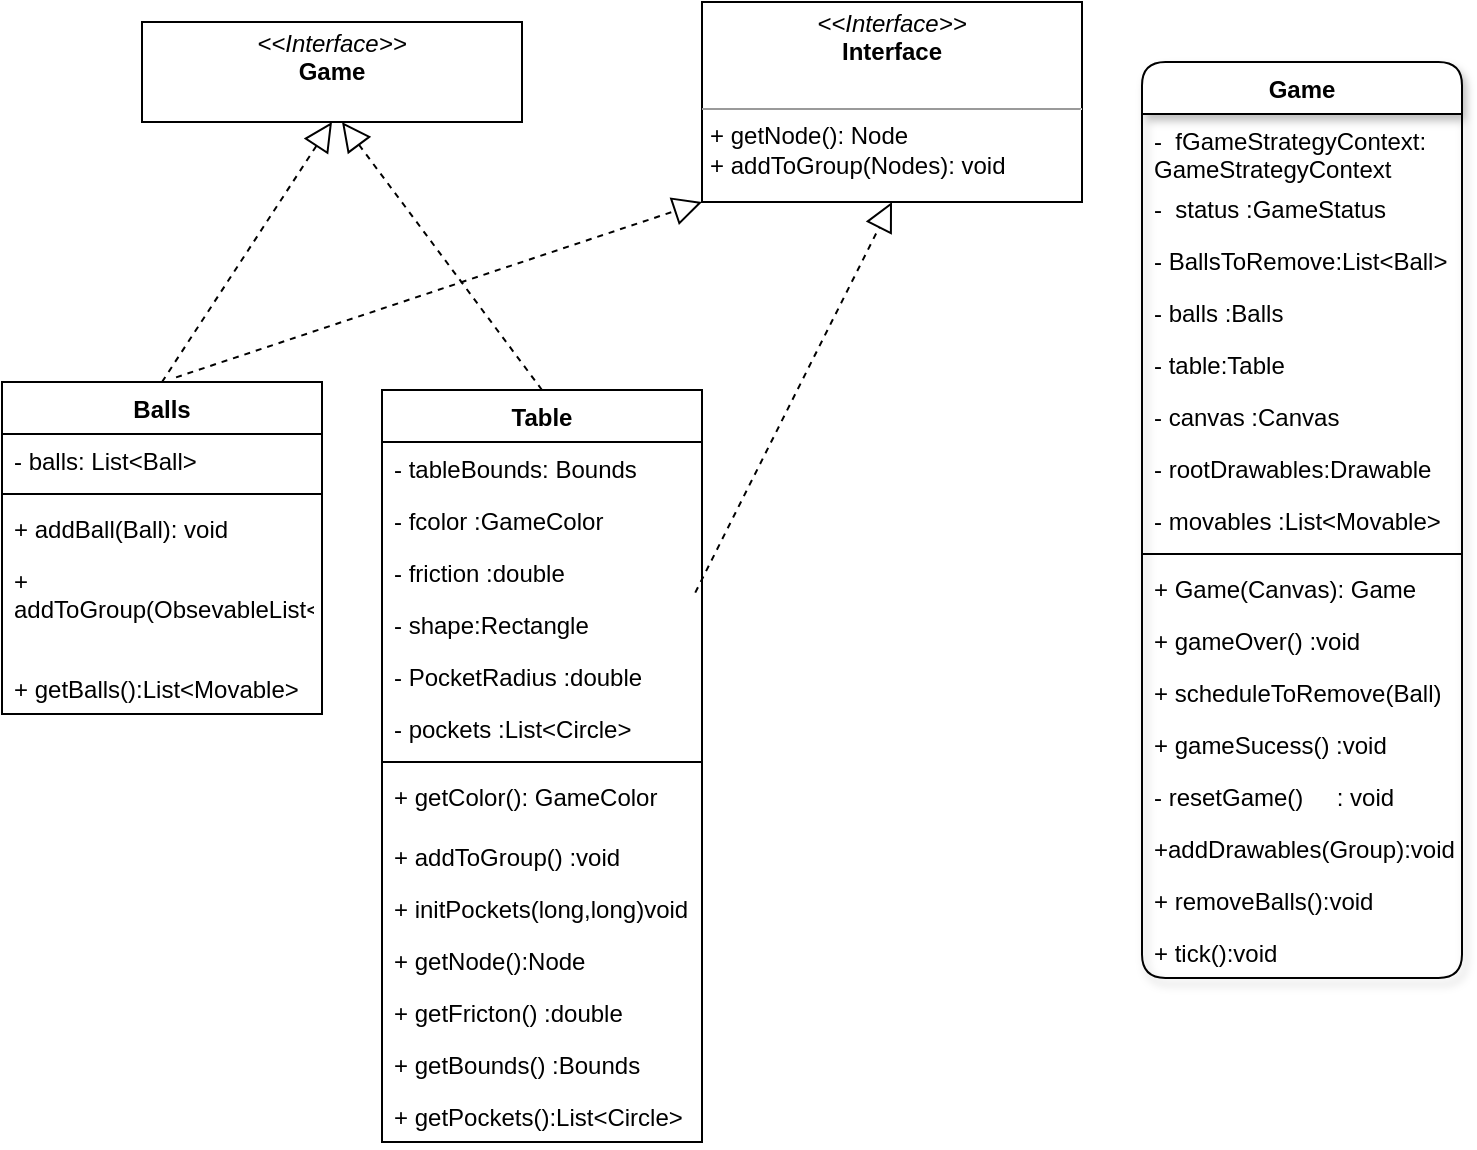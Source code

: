 <mxfile version="22.1.2" type="device">
  <diagram name="第 1 页" id="thpbFXfwcJw1ZEVnWx6r">
    <mxGraphModel dx="767" dy="1287" grid="1" gridSize="10" guides="1" tooltips="1" connect="1" arrows="1" fold="1" page="1" pageScale="1" pageWidth="827" pageHeight="1169" math="0" shadow="0">
      <root>
        <mxCell id="0" />
        <mxCell id="1" parent="0" />
        <mxCell id="WRi-JUvHWAIsA3Zpq9P--43" value="Game" style="swimlane;fontStyle=1;align=center;verticalAlign=top;childLayout=stackLayout;horizontal=1;startSize=26;horizontalStack=0;resizeParent=1;resizeParentMax=0;resizeLast=0;collapsible=1;marginBottom=0;whiteSpace=wrap;html=1;rounded=1;glass=0;shadow=1;swimlaneLine=1;fillStyle=auto;swimlaneFillColor=none;gradientColor=none;" vertex="1" parent="1">
          <mxGeometry x="590" y="80" width="160" height="458" as="geometry" />
        </mxCell>
        <mxCell id="WRi-JUvHWAIsA3Zpq9P--44" value="-&amp;nbsp; fGameStrategyContext: GameStrategyContext" style="text;strokeColor=none;fillColor=none;align=left;verticalAlign=top;spacingLeft=4;spacingRight=4;overflow=hidden;rotatable=0;points=[[0,0.5],[1,0.5]];portConstraint=eastwest;whiteSpace=wrap;html=1;" vertex="1" parent="WRi-JUvHWAIsA3Zpq9P--43">
          <mxGeometry y="26" width="160" height="34" as="geometry" />
        </mxCell>
        <mxCell id="WRi-JUvHWAIsA3Zpq9P--48" value="-&amp;nbsp; status :GameStatus" style="text;strokeColor=none;fillColor=none;align=left;verticalAlign=top;spacingLeft=4;spacingRight=4;overflow=hidden;rotatable=0;points=[[0,0.5],[1,0.5]];portConstraint=eastwest;whiteSpace=wrap;html=1;" vertex="1" parent="WRi-JUvHWAIsA3Zpq9P--43">
          <mxGeometry y="60" width="160" height="26" as="geometry" />
        </mxCell>
        <mxCell id="WRi-JUvHWAIsA3Zpq9P--57" value="- BallsToRemove:List&amp;lt;Ball&amp;gt;" style="text;strokeColor=none;fillColor=none;align=left;verticalAlign=top;spacingLeft=4;spacingRight=4;overflow=hidden;rotatable=0;points=[[0,0.5],[1,0.5]];portConstraint=eastwest;whiteSpace=wrap;html=1;" vertex="1" parent="WRi-JUvHWAIsA3Zpq9P--43">
          <mxGeometry y="86" width="160" height="26" as="geometry" />
        </mxCell>
        <mxCell id="WRi-JUvHWAIsA3Zpq9P--56" value="- balls :Balls" style="text;strokeColor=none;fillColor=none;align=left;verticalAlign=top;spacingLeft=4;spacingRight=4;overflow=hidden;rotatable=0;points=[[0,0.5],[1,0.5]];portConstraint=eastwest;whiteSpace=wrap;html=1;" vertex="1" parent="WRi-JUvHWAIsA3Zpq9P--43">
          <mxGeometry y="112" width="160" height="26" as="geometry" />
        </mxCell>
        <mxCell id="WRi-JUvHWAIsA3Zpq9P--55" value="- table:Table" style="text;strokeColor=none;fillColor=none;align=left;verticalAlign=top;spacingLeft=4;spacingRight=4;overflow=hidden;rotatable=0;points=[[0,0.5],[1,0.5]];portConstraint=eastwest;whiteSpace=wrap;html=1;" vertex="1" parent="WRi-JUvHWAIsA3Zpq9P--43">
          <mxGeometry y="138" width="160" height="26" as="geometry" />
        </mxCell>
        <mxCell id="WRi-JUvHWAIsA3Zpq9P--61" value="- canvas :Canvas" style="text;strokeColor=none;fillColor=none;align=left;verticalAlign=top;spacingLeft=4;spacingRight=4;overflow=hidden;rotatable=0;points=[[0,0.5],[1,0.5]];portConstraint=eastwest;whiteSpace=wrap;html=1;" vertex="1" parent="WRi-JUvHWAIsA3Zpq9P--43">
          <mxGeometry y="164" width="160" height="26" as="geometry" />
        </mxCell>
        <mxCell id="WRi-JUvHWAIsA3Zpq9P--60" value="- rootDrawables:Drawable" style="text;strokeColor=none;fillColor=none;align=left;verticalAlign=top;spacingLeft=4;spacingRight=4;overflow=hidden;rotatable=0;points=[[0,0.5],[1,0.5]];portConstraint=eastwest;whiteSpace=wrap;html=1;" vertex="1" parent="WRi-JUvHWAIsA3Zpq9P--43">
          <mxGeometry y="190" width="160" height="26" as="geometry" />
        </mxCell>
        <mxCell id="WRi-JUvHWAIsA3Zpq9P--59" value="- movables :List&amp;lt;Movable&amp;gt;" style="text;strokeColor=none;fillColor=none;align=left;verticalAlign=top;spacingLeft=4;spacingRight=4;overflow=hidden;rotatable=0;points=[[0,0.5],[1,0.5]];portConstraint=eastwest;whiteSpace=wrap;html=1;" vertex="1" parent="WRi-JUvHWAIsA3Zpq9P--43">
          <mxGeometry y="216" width="160" height="26" as="geometry" />
        </mxCell>
        <mxCell id="WRi-JUvHWAIsA3Zpq9P--45" value="" style="line;strokeWidth=1;fillColor=none;align=left;verticalAlign=middle;spacingTop=-1;spacingLeft=3;spacingRight=3;rotatable=0;labelPosition=right;points=[];portConstraint=eastwest;strokeColor=inherit;" vertex="1" parent="WRi-JUvHWAIsA3Zpq9P--43">
          <mxGeometry y="242" width="160" height="8" as="geometry" />
        </mxCell>
        <mxCell id="WRi-JUvHWAIsA3Zpq9P--46" value="+ Game(Canvas): Game" style="text;strokeColor=none;fillColor=none;align=left;verticalAlign=top;spacingLeft=4;spacingRight=4;overflow=hidden;rotatable=0;points=[[0,0.5],[1,0.5]];portConstraint=eastwest;whiteSpace=wrap;html=1;" vertex="1" parent="WRi-JUvHWAIsA3Zpq9P--43">
          <mxGeometry y="250" width="160" height="26" as="geometry" />
        </mxCell>
        <mxCell id="WRi-JUvHWAIsA3Zpq9P--66" value="+ gameOver() :void&lt;span style=&quot;white-space: pre;&quot;&gt;&#x9;&lt;/span&gt;" style="text;strokeColor=none;fillColor=none;align=left;verticalAlign=top;spacingLeft=4;spacingRight=4;overflow=hidden;rotatable=0;points=[[0,0.5],[1,0.5]];portConstraint=eastwest;whiteSpace=wrap;html=1;" vertex="1" parent="WRi-JUvHWAIsA3Zpq9P--43">
          <mxGeometry y="276" width="160" height="26" as="geometry" />
        </mxCell>
        <mxCell id="WRi-JUvHWAIsA3Zpq9P--65" value="+ scheduleToRemove(Ball)" style="text;strokeColor=none;fillColor=none;align=left;verticalAlign=top;spacingLeft=4;spacingRight=4;overflow=hidden;rotatable=0;points=[[0,0.5],[1,0.5]];portConstraint=eastwest;whiteSpace=wrap;html=1;" vertex="1" parent="WRi-JUvHWAIsA3Zpq9P--43">
          <mxGeometry y="302" width="160" height="26" as="geometry" />
        </mxCell>
        <mxCell id="WRi-JUvHWAIsA3Zpq9P--64" value="+ gameSucess() :void" style="text;strokeColor=none;fillColor=none;align=left;verticalAlign=top;spacingLeft=4;spacingRight=4;overflow=hidden;rotatable=0;points=[[0,0.5],[1,0.5]];portConstraint=eastwest;whiteSpace=wrap;html=1;" vertex="1" parent="WRi-JUvHWAIsA3Zpq9P--43">
          <mxGeometry y="328" width="160" height="26" as="geometry" />
        </mxCell>
        <mxCell id="WRi-JUvHWAIsA3Zpq9P--63" value="- resetGame()&amp;nbsp; &amp;nbsp; &amp;nbsp;: void" style="text;strokeColor=none;fillColor=none;align=left;verticalAlign=top;spacingLeft=4;spacingRight=4;overflow=hidden;rotatable=0;points=[[0,0.5],[1,0.5]];portConstraint=eastwest;whiteSpace=wrap;html=1;" vertex="1" parent="WRi-JUvHWAIsA3Zpq9P--43">
          <mxGeometry y="354" width="160" height="26" as="geometry" />
        </mxCell>
        <mxCell id="WRi-JUvHWAIsA3Zpq9P--62" value="+addDrawables(Group):void" style="text;strokeColor=none;fillColor=none;align=left;verticalAlign=top;spacingLeft=4;spacingRight=4;overflow=hidden;rotatable=0;points=[[0,0.5],[1,0.5]];portConstraint=eastwest;whiteSpace=wrap;html=1;" vertex="1" parent="WRi-JUvHWAIsA3Zpq9P--43">
          <mxGeometry y="380" width="160" height="26" as="geometry" />
        </mxCell>
        <mxCell id="WRi-JUvHWAIsA3Zpq9P--68" value="+ removeBalls():void&lt;span style=&quot;white-space: pre;&quot;&gt;&#x9;&lt;/span&gt;" style="text;strokeColor=none;fillColor=none;align=left;verticalAlign=top;spacingLeft=4;spacingRight=4;overflow=hidden;rotatable=0;points=[[0,0.5],[1,0.5]];portConstraint=eastwest;whiteSpace=wrap;html=1;" vertex="1" parent="WRi-JUvHWAIsA3Zpq9P--43">
          <mxGeometry y="406" width="160" height="26" as="geometry" />
        </mxCell>
        <mxCell id="WRi-JUvHWAIsA3Zpq9P--67" value="+ tick():void" style="text;strokeColor=none;fillColor=none;align=left;verticalAlign=top;spacingLeft=4;spacingRight=4;overflow=hidden;rotatable=0;points=[[0,0.5],[1,0.5]];portConstraint=eastwest;whiteSpace=wrap;html=1;" vertex="1" parent="WRi-JUvHWAIsA3Zpq9P--43">
          <mxGeometry y="432" width="160" height="26" as="geometry" />
        </mxCell>
        <mxCell id="WRi-JUvHWAIsA3Zpq9P--69" value="&lt;p style=&quot;margin:0px;margin-top:4px;text-align:center;&quot;&gt;&lt;i&gt;&amp;lt;&amp;lt;Interface&amp;gt;&amp;gt;&lt;/i&gt;&lt;br&gt;&lt;b&gt;Game&lt;/b&gt;&lt;/p&gt;&lt;p style=&quot;margin:0px;margin-left:4px;&quot;&gt;&lt;br&gt;&lt;/p&gt;&lt;hr size=&quot;1&quot;&gt;&lt;p style=&quot;margin:0px;margin-left:4px;&quot;&gt;&lt;br&gt;&lt;/p&gt;" style="verticalAlign=top;align=left;overflow=fill;fontSize=12;fontFamily=Helvetica;html=1;whiteSpace=wrap;" vertex="1" parent="1">
          <mxGeometry x="90" y="60" width="190" height="50" as="geometry" />
        </mxCell>
        <mxCell id="WRi-JUvHWAIsA3Zpq9P--70" value="Balls" style="swimlane;fontStyle=1;align=center;verticalAlign=top;childLayout=stackLayout;horizontal=1;startSize=26;horizontalStack=0;resizeParent=1;resizeParentMax=0;resizeLast=0;collapsible=1;marginBottom=0;whiteSpace=wrap;html=1;" vertex="1" parent="1">
          <mxGeometry x="20" y="240" width="160" height="166" as="geometry" />
        </mxCell>
        <mxCell id="WRi-JUvHWAIsA3Zpq9P--71" value="- balls: List&amp;lt;Ball&amp;gt;" style="text;strokeColor=none;fillColor=none;align=left;verticalAlign=top;spacingLeft=4;spacingRight=4;overflow=hidden;rotatable=0;points=[[0,0.5],[1,0.5]];portConstraint=eastwest;whiteSpace=wrap;html=1;" vertex="1" parent="WRi-JUvHWAIsA3Zpq9P--70">
          <mxGeometry y="26" width="160" height="26" as="geometry" />
        </mxCell>
        <mxCell id="WRi-JUvHWAIsA3Zpq9P--72" value="" style="line;strokeWidth=1;fillColor=none;align=left;verticalAlign=middle;spacingTop=-1;spacingLeft=3;spacingRight=3;rotatable=0;labelPosition=right;points=[];portConstraint=eastwest;strokeColor=inherit;" vertex="1" parent="WRi-JUvHWAIsA3Zpq9P--70">
          <mxGeometry y="52" width="160" height="8" as="geometry" />
        </mxCell>
        <mxCell id="WRi-JUvHWAIsA3Zpq9P--73" value="+ addBall(Ball): void" style="text;strokeColor=none;fillColor=none;align=left;verticalAlign=top;spacingLeft=4;spacingRight=4;overflow=hidden;rotatable=0;points=[[0,0.5],[1,0.5]];portConstraint=eastwest;whiteSpace=wrap;html=1;" vertex="1" parent="WRi-JUvHWAIsA3Zpq9P--70">
          <mxGeometry y="60" width="160" height="26" as="geometry" />
        </mxCell>
        <mxCell id="WRi-JUvHWAIsA3Zpq9P--77" value="+ addToGroup(ObsevableList&amp;lt;Node&amp;gt;)" style="text;strokeColor=none;fillColor=none;align=left;verticalAlign=top;spacingLeft=4;spacingRight=4;overflow=hidden;rotatable=0;points=[[0,0.5],[1,0.5]];portConstraint=eastwest;whiteSpace=wrap;html=1;" vertex="1" parent="WRi-JUvHWAIsA3Zpq9P--70">
          <mxGeometry y="86" width="160" height="54" as="geometry" />
        </mxCell>
        <mxCell id="WRi-JUvHWAIsA3Zpq9P--76" value="+ getBalls():List&amp;lt;Movable&amp;gt;" style="text;strokeColor=none;fillColor=none;align=left;verticalAlign=top;spacingLeft=4;spacingRight=4;overflow=hidden;rotatable=0;points=[[0,0.5],[1,0.5]];portConstraint=eastwest;whiteSpace=wrap;html=1;" vertex="1" parent="WRi-JUvHWAIsA3Zpq9P--70">
          <mxGeometry y="140" width="160" height="26" as="geometry" />
        </mxCell>
        <mxCell id="WRi-JUvHWAIsA3Zpq9P--79" value="" style="endArrow=block;dashed=1;endFill=0;endSize=12;html=1;rounded=0;exitX=0.5;exitY=0;exitDx=0;exitDy=0;entryX=0.5;entryY=1;entryDx=0;entryDy=0;" edge="1" parent="1" source="WRi-JUvHWAIsA3Zpq9P--70" target="WRi-JUvHWAIsA3Zpq9P--69">
          <mxGeometry width="160" relative="1" as="geometry">
            <mxPoint x="200" y="410" as="sourcePoint" />
            <mxPoint x="360" y="410" as="targetPoint" />
          </mxGeometry>
        </mxCell>
        <mxCell id="WRi-JUvHWAIsA3Zpq9P--80" value="Table" style="swimlane;fontStyle=1;align=center;verticalAlign=top;childLayout=stackLayout;horizontal=1;startSize=26;horizontalStack=0;resizeParent=1;resizeParentMax=0;resizeLast=0;collapsible=1;marginBottom=0;whiteSpace=wrap;html=1;" vertex="1" parent="1">
          <mxGeometry x="210" y="244" width="160" height="376" as="geometry" />
        </mxCell>
        <mxCell id="WRi-JUvHWAIsA3Zpq9P--81" value="- tableBounds: Bounds" style="text;strokeColor=none;fillColor=none;align=left;verticalAlign=top;spacingLeft=4;spacingRight=4;overflow=hidden;rotatable=0;points=[[0,0.5],[1,0.5]];portConstraint=eastwest;whiteSpace=wrap;html=1;" vertex="1" parent="WRi-JUvHWAIsA3Zpq9P--80">
          <mxGeometry y="26" width="160" height="26" as="geometry" />
        </mxCell>
        <mxCell id="WRi-JUvHWAIsA3Zpq9P--86" value="- fcolor :GameColor" style="text;strokeColor=none;fillColor=none;align=left;verticalAlign=top;spacingLeft=4;spacingRight=4;overflow=hidden;rotatable=0;points=[[0,0.5],[1,0.5]];portConstraint=eastwest;whiteSpace=wrap;html=1;" vertex="1" parent="WRi-JUvHWAIsA3Zpq9P--80">
          <mxGeometry y="52" width="160" height="26" as="geometry" />
        </mxCell>
        <mxCell id="WRi-JUvHWAIsA3Zpq9P--85" value="- friction :double" style="text;strokeColor=none;fillColor=none;align=left;verticalAlign=top;spacingLeft=4;spacingRight=4;overflow=hidden;rotatable=0;points=[[0,0.5],[1,0.5]];portConstraint=eastwest;whiteSpace=wrap;html=1;" vertex="1" parent="WRi-JUvHWAIsA3Zpq9P--80">
          <mxGeometry y="78" width="160" height="26" as="geometry" />
        </mxCell>
        <mxCell id="WRi-JUvHWAIsA3Zpq9P--84" value="- shape:Rectangle" style="text;strokeColor=none;fillColor=none;align=left;verticalAlign=top;spacingLeft=4;spacingRight=4;overflow=hidden;rotatable=0;points=[[0,0.5],[1,0.5]];portConstraint=eastwest;whiteSpace=wrap;html=1;" vertex="1" parent="WRi-JUvHWAIsA3Zpq9P--80">
          <mxGeometry y="104" width="160" height="26" as="geometry" />
        </mxCell>
        <mxCell id="WRi-JUvHWAIsA3Zpq9P--88" value="- PocketRadius :double" style="text;strokeColor=none;fillColor=none;align=left;verticalAlign=top;spacingLeft=4;spacingRight=4;overflow=hidden;rotatable=0;points=[[0,0.5],[1,0.5]];portConstraint=eastwest;whiteSpace=wrap;html=1;" vertex="1" parent="WRi-JUvHWAIsA3Zpq9P--80">
          <mxGeometry y="130" width="160" height="26" as="geometry" />
        </mxCell>
        <mxCell id="WRi-JUvHWAIsA3Zpq9P--87" value="- pockets :List&amp;lt;Circle&amp;gt;" style="text;strokeColor=none;fillColor=none;align=left;verticalAlign=top;spacingLeft=4;spacingRight=4;overflow=hidden;rotatable=0;points=[[0,0.5],[1,0.5]];portConstraint=eastwest;whiteSpace=wrap;html=1;" vertex="1" parent="WRi-JUvHWAIsA3Zpq9P--80">
          <mxGeometry y="156" width="160" height="26" as="geometry" />
        </mxCell>
        <mxCell id="WRi-JUvHWAIsA3Zpq9P--82" value="" style="line;strokeWidth=1;fillColor=none;align=left;verticalAlign=middle;spacingTop=-1;spacingLeft=3;spacingRight=3;rotatable=0;labelPosition=right;points=[];portConstraint=eastwest;strokeColor=inherit;" vertex="1" parent="WRi-JUvHWAIsA3Zpq9P--80">
          <mxGeometry y="182" width="160" height="8" as="geometry" />
        </mxCell>
        <mxCell id="WRi-JUvHWAIsA3Zpq9P--83" value="+ getColor(): GameColor" style="text;strokeColor=none;fillColor=none;align=left;verticalAlign=top;spacingLeft=4;spacingRight=4;overflow=hidden;rotatable=0;points=[[0,0.5],[1,0.5]];portConstraint=eastwest;whiteSpace=wrap;html=1;" vertex="1" parent="WRi-JUvHWAIsA3Zpq9P--80">
          <mxGeometry y="190" width="160" height="30" as="geometry" />
        </mxCell>
        <mxCell id="WRi-JUvHWAIsA3Zpq9P--90" value="+ addToGroup() :void" style="text;strokeColor=none;fillColor=none;align=left;verticalAlign=top;spacingLeft=4;spacingRight=4;overflow=hidden;rotatable=0;points=[[0,0.5],[1,0.5]];portConstraint=eastwest;whiteSpace=wrap;html=1;" vertex="1" parent="WRi-JUvHWAIsA3Zpq9P--80">
          <mxGeometry y="220" width="160" height="26" as="geometry" />
        </mxCell>
        <mxCell id="WRi-JUvHWAIsA3Zpq9P--89" value="+ initPockets(long,long)void" style="text;strokeColor=none;fillColor=none;align=left;verticalAlign=top;spacingLeft=4;spacingRight=4;overflow=hidden;rotatable=0;points=[[0,0.5],[1,0.5]];portConstraint=eastwest;whiteSpace=wrap;html=1;" vertex="1" parent="WRi-JUvHWAIsA3Zpq9P--80">
          <mxGeometry y="246" width="160" height="26" as="geometry" />
        </mxCell>
        <mxCell id="WRi-JUvHWAIsA3Zpq9P--92" value="+ getNode():Node" style="text;strokeColor=none;fillColor=none;align=left;verticalAlign=top;spacingLeft=4;spacingRight=4;overflow=hidden;rotatable=0;points=[[0,0.5],[1,0.5]];portConstraint=eastwest;whiteSpace=wrap;html=1;" vertex="1" parent="WRi-JUvHWAIsA3Zpq9P--80">
          <mxGeometry y="272" width="160" height="26" as="geometry" />
        </mxCell>
        <mxCell id="WRi-JUvHWAIsA3Zpq9P--91" value="+ getFricton() :double" style="text;strokeColor=none;fillColor=none;align=left;verticalAlign=top;spacingLeft=4;spacingRight=4;overflow=hidden;rotatable=0;points=[[0,0.5],[1,0.5]];portConstraint=eastwest;whiteSpace=wrap;html=1;" vertex="1" parent="WRi-JUvHWAIsA3Zpq9P--80">
          <mxGeometry y="298" width="160" height="26" as="geometry" />
        </mxCell>
        <mxCell id="WRi-JUvHWAIsA3Zpq9P--94" value="+ getBounds() :Bounds" style="text;strokeColor=none;fillColor=none;align=left;verticalAlign=top;spacingLeft=4;spacingRight=4;overflow=hidden;rotatable=0;points=[[0,0.5],[1,0.5]];portConstraint=eastwest;whiteSpace=wrap;html=1;" vertex="1" parent="WRi-JUvHWAIsA3Zpq9P--80">
          <mxGeometry y="324" width="160" height="26" as="geometry" />
        </mxCell>
        <mxCell id="WRi-JUvHWAIsA3Zpq9P--93" value="+ getPockets():List&amp;lt;Circle&amp;gt;" style="text;strokeColor=none;fillColor=none;align=left;verticalAlign=top;spacingLeft=4;spacingRight=4;overflow=hidden;rotatable=0;points=[[0,0.5],[1,0.5]];portConstraint=eastwest;whiteSpace=wrap;html=1;" vertex="1" parent="WRi-JUvHWAIsA3Zpq9P--80">
          <mxGeometry y="350" width="160" height="26" as="geometry" />
        </mxCell>
        <mxCell id="WRi-JUvHWAIsA3Zpq9P--95" value="" style="endArrow=block;dashed=1;endFill=0;endSize=12;html=1;rounded=0;exitX=0.5;exitY=0;exitDx=0;exitDy=0;" edge="1" parent="1" source="WRi-JUvHWAIsA3Zpq9P--80">
          <mxGeometry width="160" relative="1" as="geometry">
            <mxPoint x="110" y="250" as="sourcePoint" />
            <mxPoint x="190" y="110" as="targetPoint" />
          </mxGeometry>
        </mxCell>
        <mxCell id="WRi-JUvHWAIsA3Zpq9P--96" value="&lt;p style=&quot;margin:0px;margin-top:4px;text-align:center;&quot;&gt;&lt;i&gt;&amp;lt;&amp;lt;Interface&amp;gt;&amp;gt;&lt;/i&gt;&lt;br&gt;&lt;b&gt;Interface&lt;/b&gt;&lt;/p&gt;&lt;p style=&quot;margin:0px;margin-left:4px;&quot;&gt;&lt;br&gt;&lt;/p&gt;&lt;hr size=&quot;1&quot;&gt;&lt;p style=&quot;margin:0px;margin-left:4px;&quot;&gt;+ getNode(): Node&lt;br&gt;+ addToGroup(Nodes): void&lt;/p&gt;" style="verticalAlign=top;align=left;overflow=fill;fontSize=12;fontFamily=Helvetica;html=1;whiteSpace=wrap;" vertex="1" parent="1">
          <mxGeometry x="370" y="50" width="190" height="100" as="geometry" />
        </mxCell>
        <mxCell id="WRi-JUvHWAIsA3Zpq9P--97" value="" style="endArrow=block;dashed=1;endFill=0;endSize=12;html=1;rounded=0;exitX=0.544;exitY=-0.014;exitDx=0;exitDy=0;entryX=0;entryY=1;entryDx=0;entryDy=0;exitPerimeter=0;" edge="1" parent="1" source="WRi-JUvHWAIsA3Zpq9P--70" target="WRi-JUvHWAIsA3Zpq9P--96">
          <mxGeometry width="160" relative="1" as="geometry">
            <mxPoint x="110" y="250" as="sourcePoint" />
            <mxPoint x="195" y="120" as="targetPoint" />
          </mxGeometry>
        </mxCell>
        <mxCell id="WRi-JUvHWAIsA3Zpq9P--98" value="" style="endArrow=block;dashed=1;endFill=0;endSize=12;html=1;rounded=0;exitX=0.979;exitY=-0.104;exitDx=0;exitDy=0;entryX=0.5;entryY=1;entryDx=0;entryDy=0;exitPerimeter=0;" edge="1" parent="1" source="WRi-JUvHWAIsA3Zpq9P--84" target="WRi-JUvHWAIsA3Zpq9P--96">
          <mxGeometry width="160" relative="1" as="geometry">
            <mxPoint x="117" y="248" as="sourcePoint" />
            <mxPoint x="380" y="160" as="targetPoint" />
          </mxGeometry>
        </mxCell>
      </root>
    </mxGraphModel>
  </diagram>
</mxfile>
